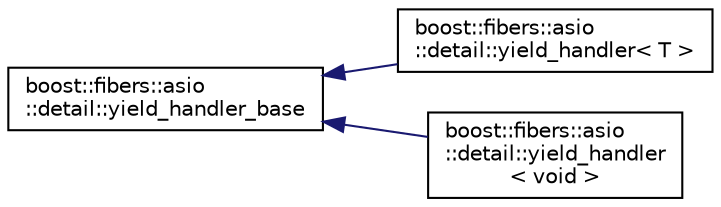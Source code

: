 digraph "Graphical Class Hierarchy"
{
  edge [fontname="Helvetica",fontsize="10",labelfontname="Helvetica",labelfontsize="10"];
  node [fontname="Helvetica",fontsize="10",shape=record];
  rankdir="LR";
  Node0 [label="boost::fibers::asio\l::detail::yield_handler_base",height=0.2,width=0.4,color="black", fillcolor="white", style="filled",URL="$classboost_1_1fibers_1_1asio_1_1detail_1_1yield__handler__base.html"];
  Node0 -> Node1 [dir="back",color="midnightblue",fontsize="10",style="solid",fontname="Helvetica"];
  Node1 [label="boost::fibers::asio\l::detail::yield_handler\< T \>",height=0.2,width=0.4,color="black", fillcolor="white", style="filled",URL="$classboost_1_1fibers_1_1asio_1_1detail_1_1yield__handler.html"];
  Node0 -> Node2 [dir="back",color="midnightblue",fontsize="10",style="solid",fontname="Helvetica"];
  Node2 [label="boost::fibers::asio\l::detail::yield_handler\l\< void \>",height=0.2,width=0.4,color="black", fillcolor="white", style="filled",URL="$classboost_1_1fibers_1_1asio_1_1detail_1_1yield__handler_3_01void_01_4.html"];
}
